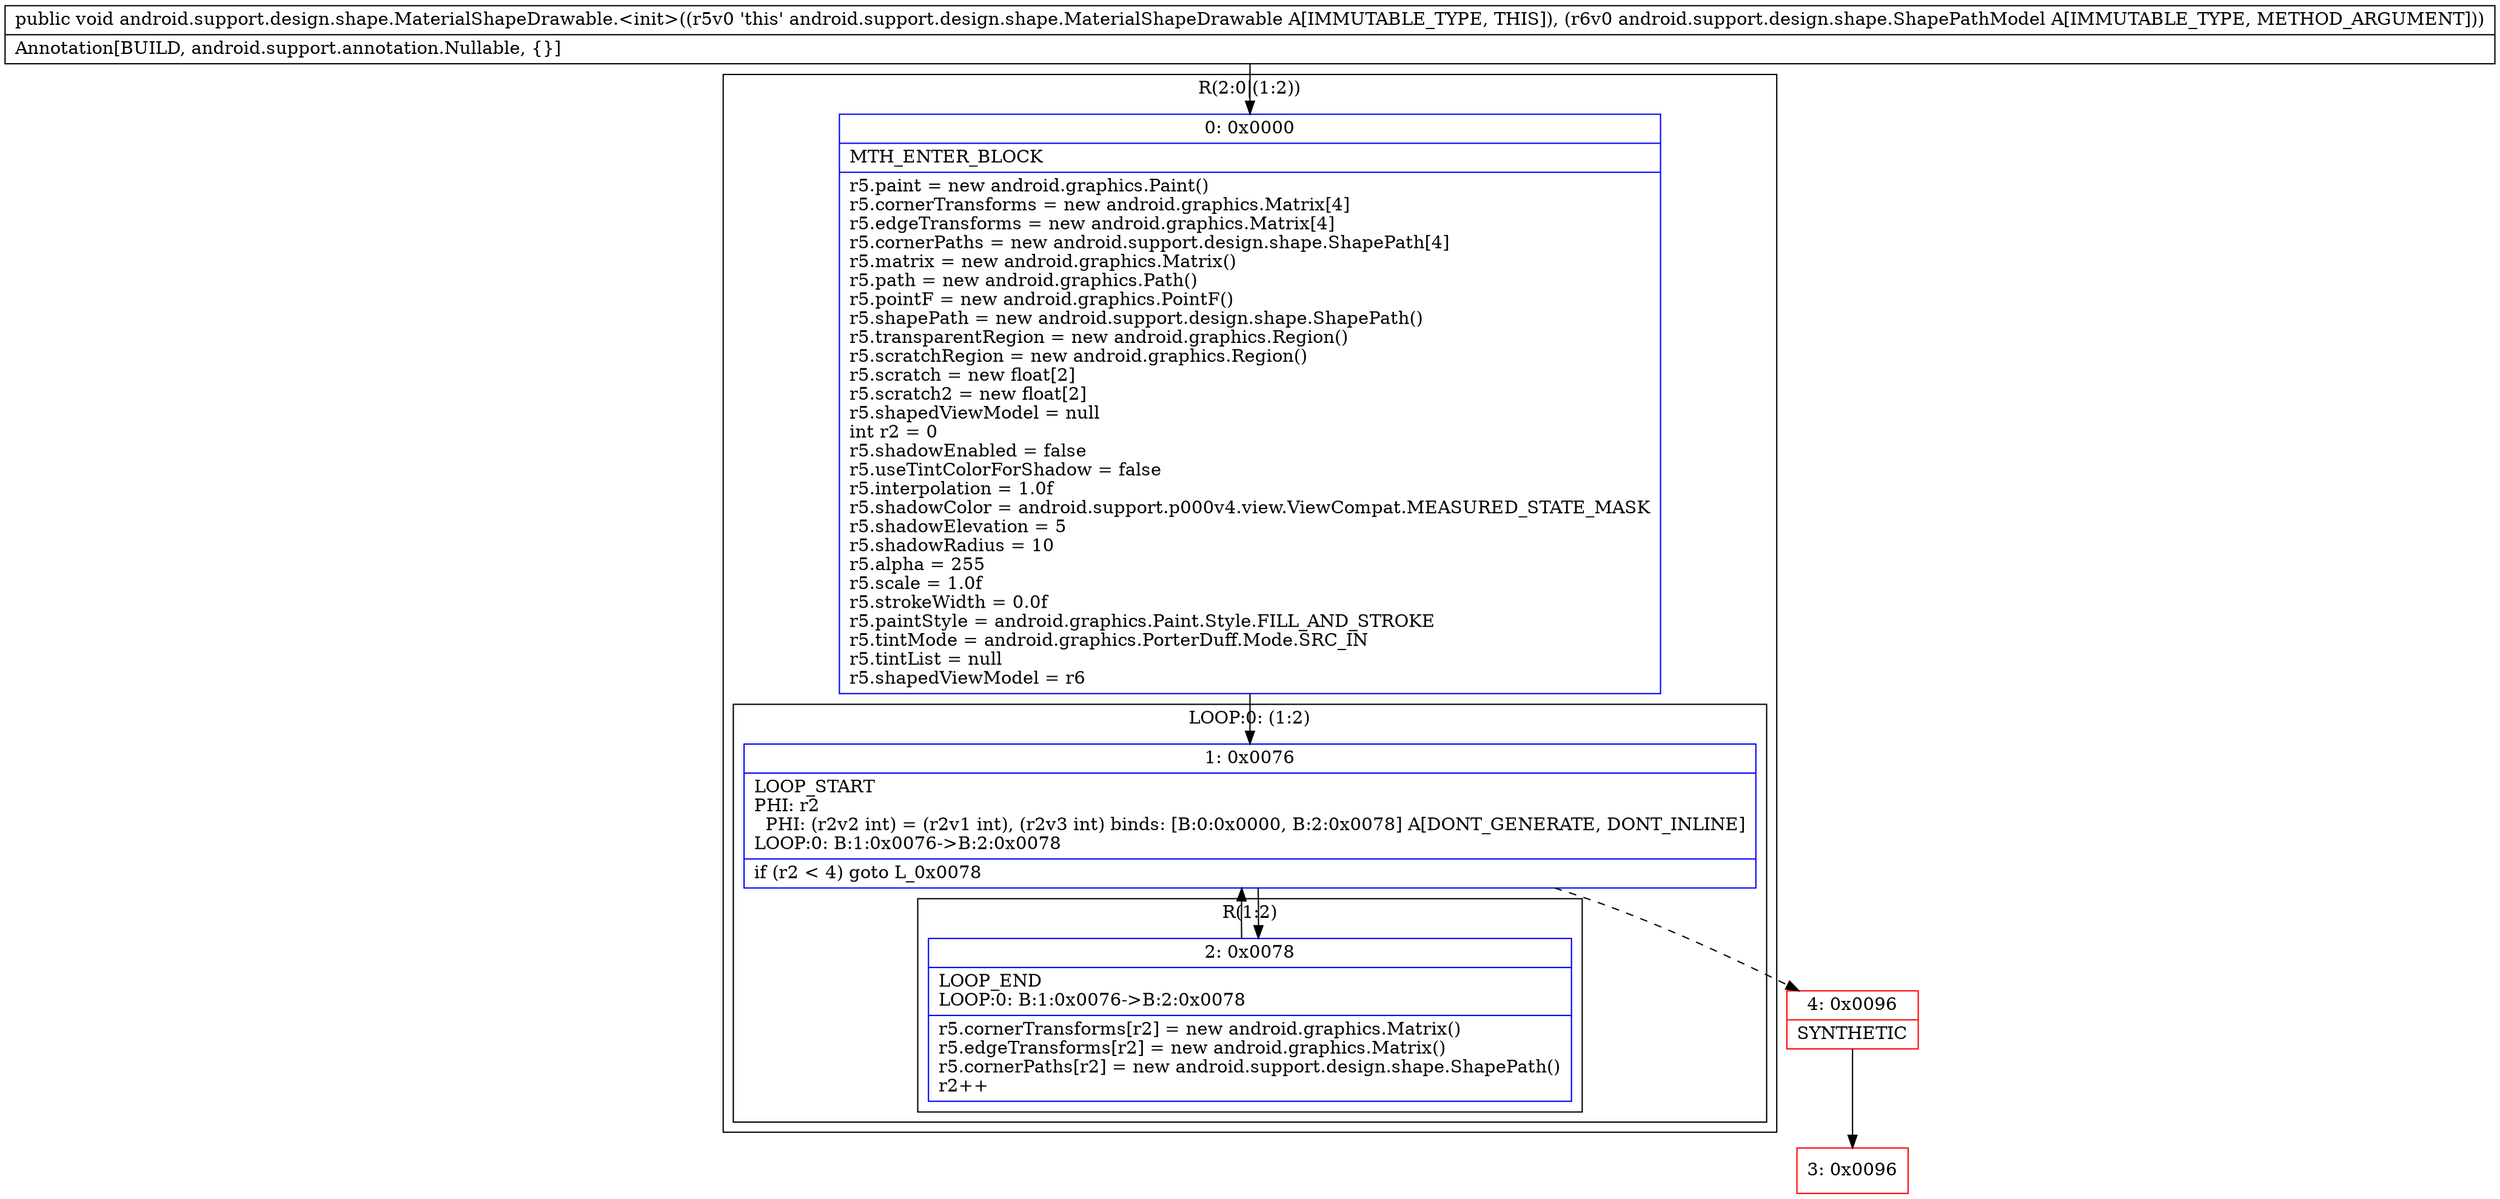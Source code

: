digraph "CFG forandroid.support.design.shape.MaterialShapeDrawable.\<init\>(Landroid\/support\/design\/shape\/ShapePathModel;)V" {
subgraph cluster_Region_516715888 {
label = "R(2:0|(1:2))";
node [shape=record,color=blue];
Node_0 [shape=record,label="{0\:\ 0x0000|MTH_ENTER_BLOCK\l|r5.paint = new android.graphics.Paint()\lr5.cornerTransforms = new android.graphics.Matrix[4]\lr5.edgeTransforms = new android.graphics.Matrix[4]\lr5.cornerPaths = new android.support.design.shape.ShapePath[4]\lr5.matrix = new android.graphics.Matrix()\lr5.path = new android.graphics.Path()\lr5.pointF = new android.graphics.PointF()\lr5.shapePath = new android.support.design.shape.ShapePath()\lr5.transparentRegion = new android.graphics.Region()\lr5.scratchRegion = new android.graphics.Region()\lr5.scratch = new float[2]\lr5.scratch2 = new float[2]\lr5.shapedViewModel = null\lint r2 = 0\lr5.shadowEnabled = false\lr5.useTintColorForShadow = false\lr5.interpolation = 1.0f\lr5.shadowColor = android.support.p000v4.view.ViewCompat.MEASURED_STATE_MASK\lr5.shadowElevation = 5\lr5.shadowRadius = 10\lr5.alpha = 255\lr5.scale = 1.0f\lr5.strokeWidth = 0.0f\lr5.paintStyle = android.graphics.Paint.Style.FILL_AND_STROKE\lr5.tintMode = android.graphics.PorterDuff.Mode.SRC_IN\lr5.tintList = null\lr5.shapedViewModel = r6\l}"];
subgraph cluster_LoopRegion_1659148584 {
label = "LOOP:0: (1:2)";
node [shape=record,color=blue];
Node_1 [shape=record,label="{1\:\ 0x0076|LOOP_START\lPHI: r2 \l  PHI: (r2v2 int) = (r2v1 int), (r2v3 int) binds: [B:0:0x0000, B:2:0x0078] A[DONT_GENERATE, DONT_INLINE]\lLOOP:0: B:1:0x0076\-\>B:2:0x0078\l|if (r2 \< 4) goto L_0x0078\l}"];
subgraph cluster_Region_376611376 {
label = "R(1:2)";
node [shape=record,color=blue];
Node_2 [shape=record,label="{2\:\ 0x0078|LOOP_END\lLOOP:0: B:1:0x0076\-\>B:2:0x0078\l|r5.cornerTransforms[r2] = new android.graphics.Matrix()\lr5.edgeTransforms[r2] = new android.graphics.Matrix()\lr5.cornerPaths[r2] = new android.support.design.shape.ShapePath()\lr2++\l}"];
}
}
}
Node_3 [shape=record,color=red,label="{3\:\ 0x0096}"];
Node_4 [shape=record,color=red,label="{4\:\ 0x0096|SYNTHETIC\l}"];
MethodNode[shape=record,label="{public void android.support.design.shape.MaterialShapeDrawable.\<init\>((r5v0 'this' android.support.design.shape.MaterialShapeDrawable A[IMMUTABLE_TYPE, THIS]), (r6v0 android.support.design.shape.ShapePathModel A[IMMUTABLE_TYPE, METHOD_ARGUMENT]))  | Annotation[BUILD, android.support.annotation.Nullable, \{\}]\l}"];
MethodNode -> Node_0;
Node_0 -> Node_1;
Node_1 -> Node_2;
Node_1 -> Node_4[style=dashed];
Node_2 -> Node_1;
Node_4 -> Node_3;
}


